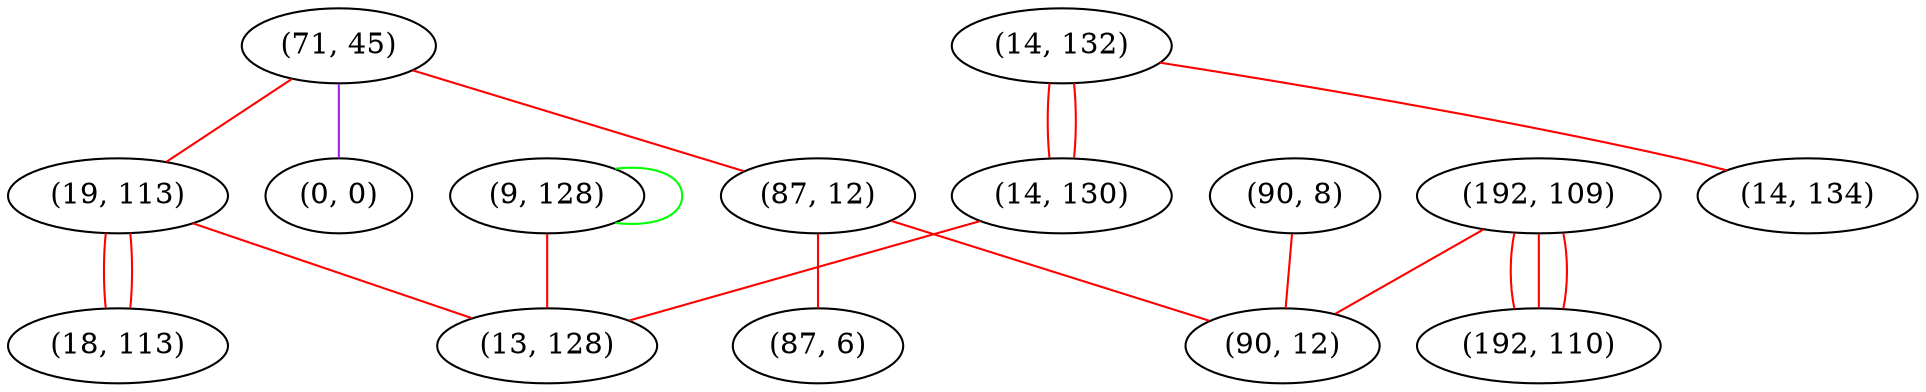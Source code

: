 graph "" {
"(9, 128)";
"(71, 45)";
"(14, 132)";
"(19, 113)";
"(192, 109)";
"(18, 113)";
"(14, 134)";
"(90, 8)";
"(0, 0)";
"(192, 110)";
"(87, 12)";
"(87, 6)";
"(14, 130)";
"(90, 12)";
"(13, 128)";
"(9, 128)" -- "(9, 128)"  [color=green, key=0, weight=2];
"(9, 128)" -- "(13, 128)"  [color=red, key=0, weight=1];
"(71, 45)" -- "(87, 12)"  [color=red, key=0, weight=1];
"(71, 45)" -- "(19, 113)"  [color=red, key=0, weight=1];
"(71, 45)" -- "(0, 0)"  [color=purple, key=0, weight=4];
"(14, 132)" -- "(14, 130)"  [color=red, key=0, weight=1];
"(14, 132)" -- "(14, 130)"  [color=red, key=1, weight=1];
"(14, 132)" -- "(14, 134)"  [color=red, key=0, weight=1];
"(19, 113)" -- "(18, 113)"  [color=red, key=0, weight=1];
"(19, 113)" -- "(18, 113)"  [color=red, key=1, weight=1];
"(19, 113)" -- "(13, 128)"  [color=red, key=0, weight=1];
"(192, 109)" -- "(192, 110)"  [color=red, key=0, weight=1];
"(192, 109)" -- "(192, 110)"  [color=red, key=1, weight=1];
"(192, 109)" -- "(192, 110)"  [color=red, key=2, weight=1];
"(192, 109)" -- "(90, 12)"  [color=red, key=0, weight=1];
"(90, 8)" -- "(90, 12)"  [color=red, key=0, weight=1];
"(87, 12)" -- "(87, 6)"  [color=red, key=0, weight=1];
"(87, 12)" -- "(90, 12)"  [color=red, key=0, weight=1];
"(14, 130)" -- "(13, 128)"  [color=red, key=0, weight=1];
}
